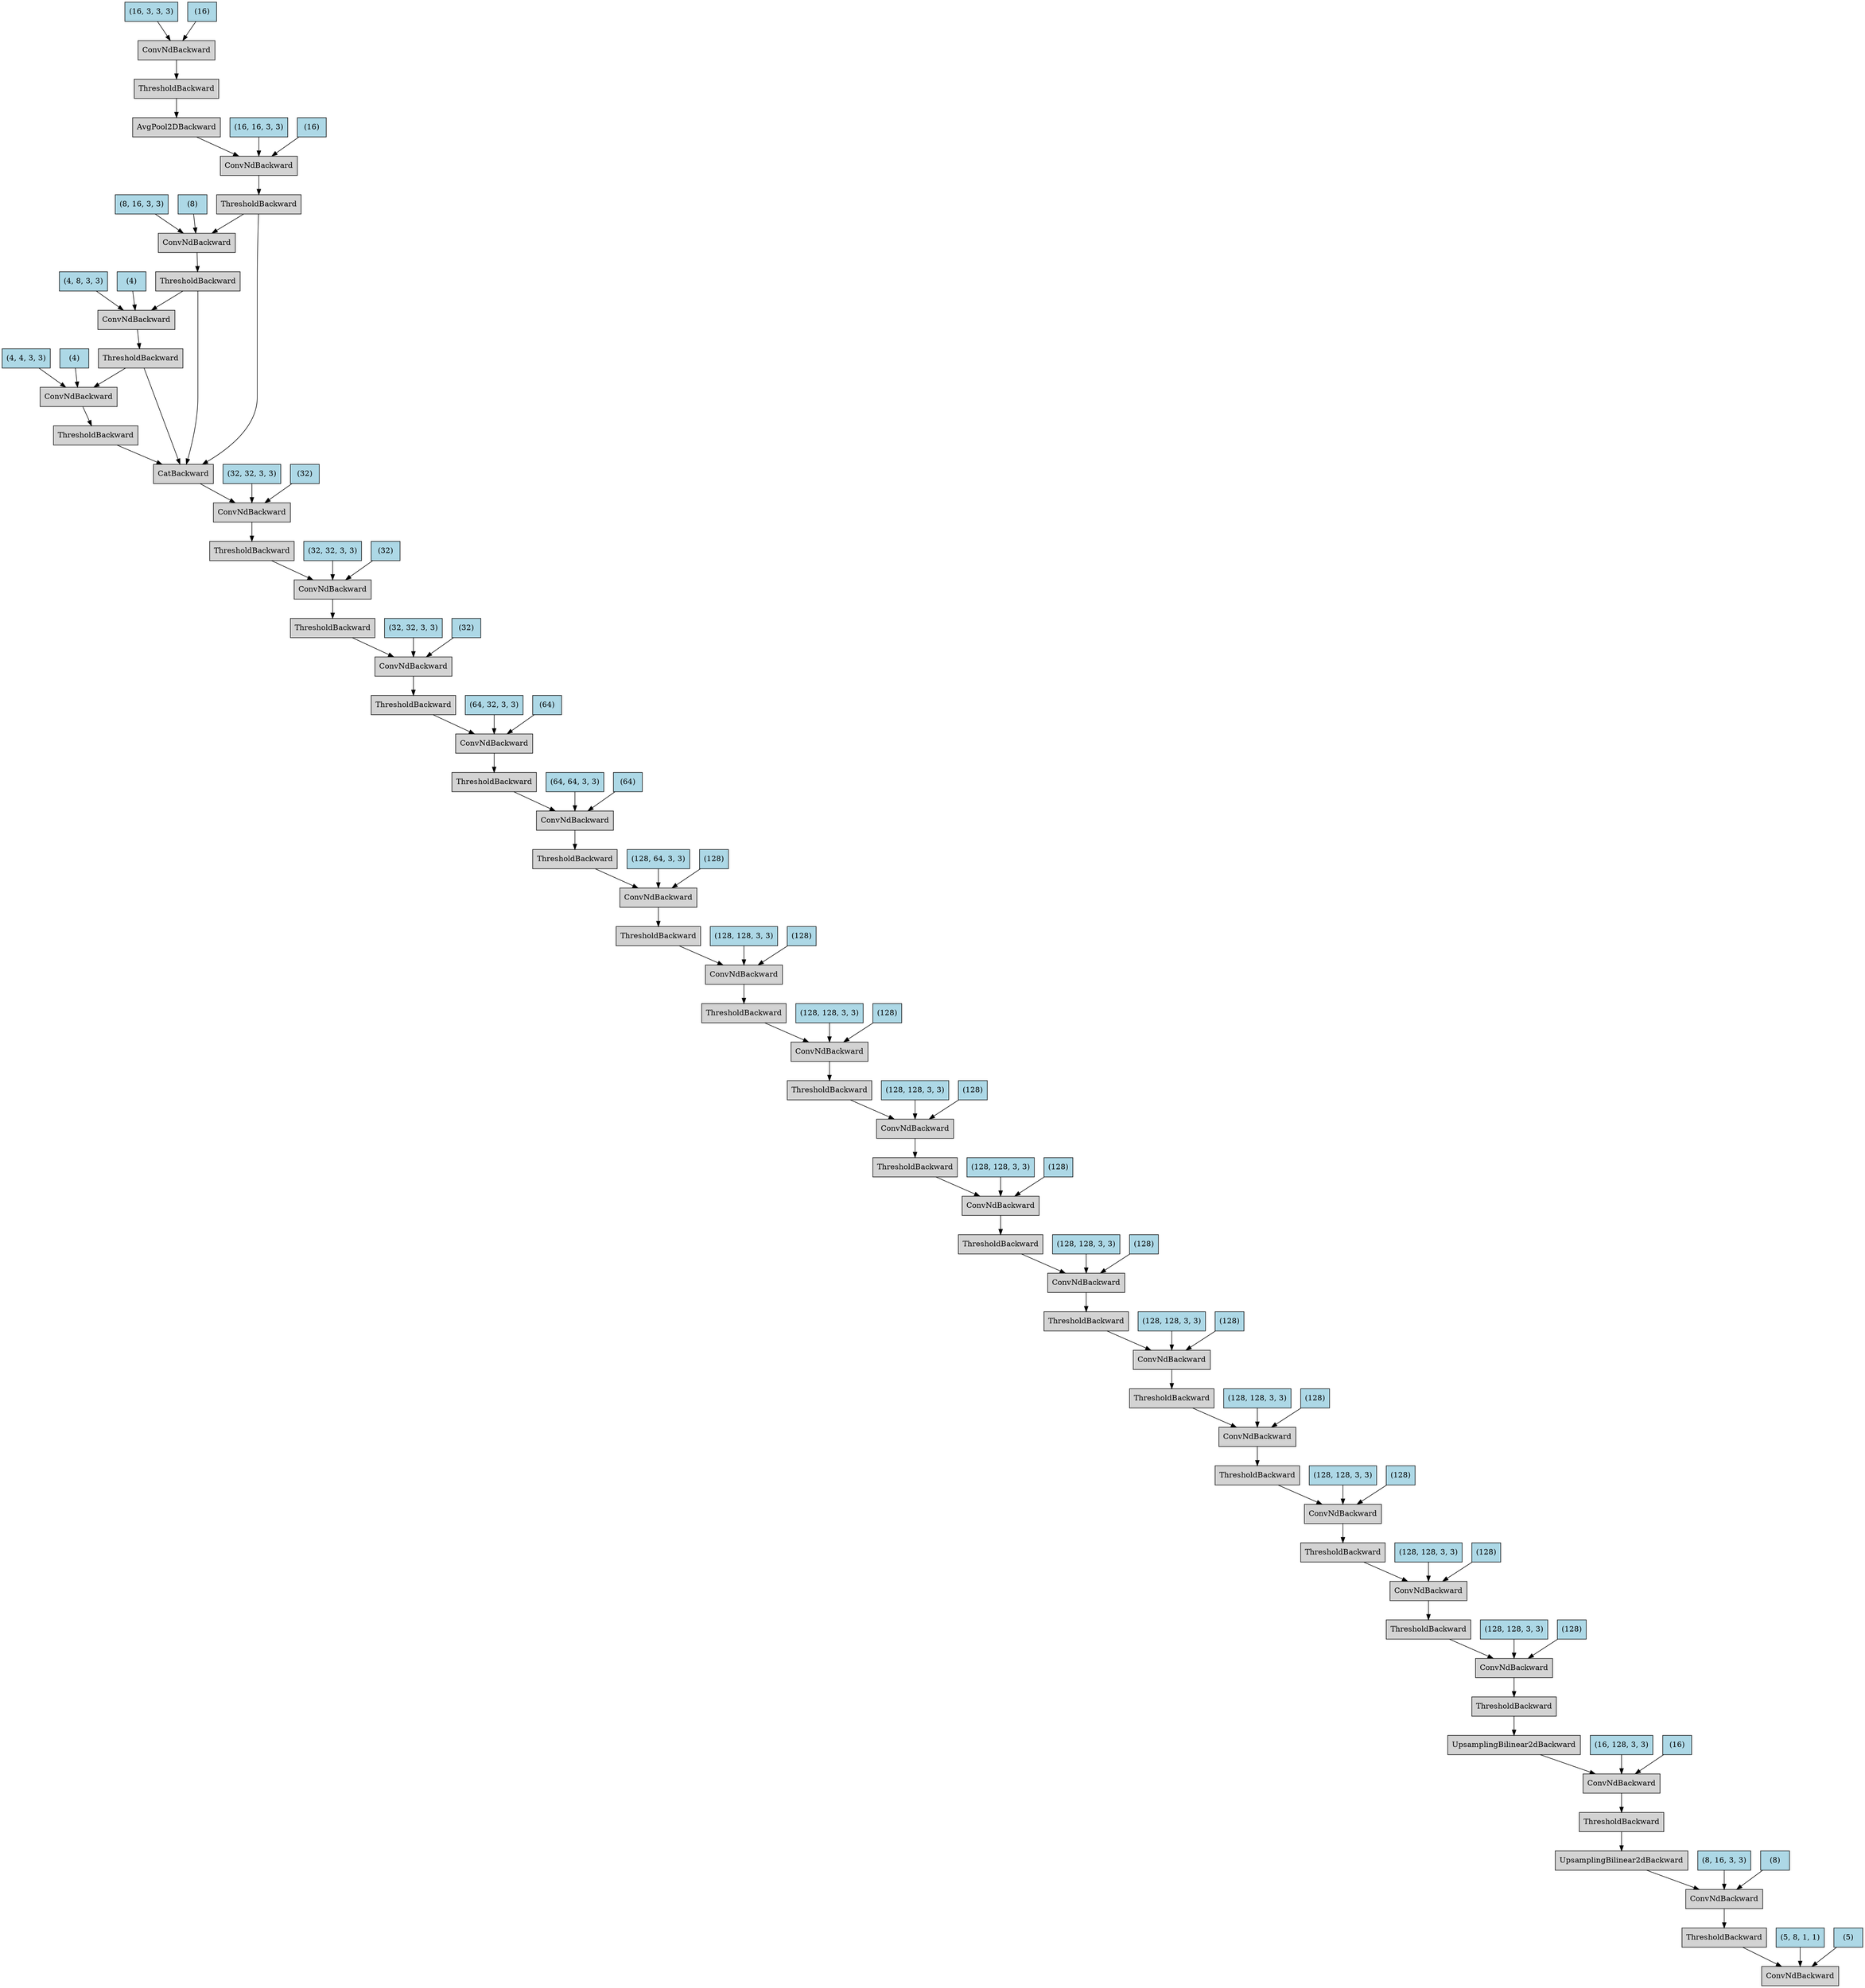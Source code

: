 // LRP
digraph {
	node [shape=box style=filled]
	96489552 [label=ConvNdBackward]
	96516048 -> 96489552
	96516048 [label=ThresholdBackward]
	96516496 -> 96516048
	96516496 [label=ConvNdBackward]
	135839216 -> 96516496
	135839216 [label=UpsamplingBilinear2dBackward]
	96517136 -> 135839216
	96517136 [label=ThresholdBackward]
	96517456 -> 96517136
	96517456 [label=ConvNdBackward]
	134794368 -> 96517456
	134794368 [label=UpsamplingBilinear2dBackward]
	96538832 -> 134794368
	96538832 [label=ThresholdBackward]
	96539152 -> 96538832
	96539152 [label=ConvNdBackward]
	96539536 -> 96539152
	96539536 [label=ThresholdBackward]
	103372944 -> 96539536
	103372944 [label=ConvNdBackward]
	103373200 -> 103372944
	103373200 [label=ThresholdBackward]
	103373520 -> 103373200
	103373520 [label=ConvNdBackward]
	103373776 -> 103373520
	103373776 [label=ThresholdBackward]
	103374096 -> 103373776
	103374096 [label=ConvNdBackward]
	103374352 -> 103374096
	103374352 [label=ThresholdBackward]
	103374672 -> 103374352
	103374672 [label=ConvNdBackward]
	103506064 -> 103374672
	103506064 [label=ThresholdBackward]
	103506384 -> 103506064
	103506384 [label=ConvNdBackward]
	103506640 -> 103506384
	103506640 [label=ThresholdBackward]
	103506960 -> 103506640
	103506960 [label=ConvNdBackward]
	103507216 -> 103506960
	103507216 [label=ThresholdBackward]
	103507536 -> 103507216
	103507536 [label=ConvNdBackward]
	103507792 -> 103507536
	103507792 [label=ThresholdBackward]
	103508112 -> 103507792
	103508112 [label=ConvNdBackward]
	103508368 -> 103508112
	103508368 [label=ThresholdBackward]
	103508688 -> 103508368
	103508688 [label=ConvNdBackward]
	103508944 -> 103508688
	103508944 [label=ThresholdBackward]
	103509264 -> 103508944
	103509264 [label=ConvNdBackward]
	103509520 -> 103509264
	103509520 [label=ThresholdBackward]
	103509840 -> 103509520
	103509840 [label=ConvNdBackward]
	103514256 -> 103509840
	103514256 [label=ThresholdBackward]
	103514576 -> 103514256
	103514576 [label=ConvNdBackward]
	103514832 -> 103514576
	103514832 [label=ThresholdBackward]
	103515152 -> 103514832
	103515152 [label=ConvNdBackward]
	103515408 -> 103515152
	103515408 [label=ThresholdBackward]
	103515728 -> 103515408
	103515728 [label=ConvNdBackward]
	103515984 -> 103515728
	103515984 [label=ThresholdBackward]
	103516304 -> 103515984
	103516304 [label=ConvNdBackward]
	103516560 -> 103516304
	103516560 [label=CatBackward]
	103516816 -> 103516560
	103516816 [label=ThresholdBackward]
	103517264 -> 103516816
	103517264 [label=ConvNdBackward]
	103517520 -> 103517264
	103517520 [label=AvgPool2DBackward]
	103517840 -> 103517520
	103517840 [label=ThresholdBackward]
	103518096 -> 103517840
	103518096 [label=ConvNdBackward]
	103518416 -> 103518096
	103518416 [label="(16, 3, 3, 3)" fillcolor=lightblue]
	103518352 -> 103518096
	103518352 [label="(16)" fillcolor=lightblue]
	103517456 -> 103517264
	103517456 [label="(16, 16, 3, 3)" fillcolor=lightblue]
	103517584 -> 103517264
	103517584 [label="(16)" fillcolor=lightblue]
	103516880 -> 103516560
	103516880 [label=ThresholdBackward]
	103517648 -> 103516880
	103517648 [label=ConvNdBackward]
	103516816 -> 103517648
	103518864 -> 103517648
	103518864 [label="(8, 16, 3, 3)" fillcolor=lightblue]
	103518800 -> 103517648
	103518800 [label="(8)" fillcolor=lightblue]
	103516944 -> 103516560
	103516944 [label=ThresholdBackward]
	103519184 -> 103516944
	103519184 [label=ConvNdBackward]
	103516880 -> 103519184
	103519376 -> 103519184
	103519376 [label="(4, 8, 3, 3)" fillcolor=lightblue]
	103519312 -> 103519184
	103519312 [label="(4)" fillcolor=lightblue]
	103517008 -> 103516560
	103517008 [label=ThresholdBackward]
	103519696 -> 103517008
	103519696 [label=ConvNdBackward]
	103516944 -> 103519696
	103519888 -> 103519696
	103519888 [label="(4, 4, 3, 3)" fillcolor=lightblue]
	103519824 -> 103519696
	103519824 [label="(4)" fillcolor=lightblue]
	103516496 -> 103516304
	103516496 [label="(32, 32, 3, 3)" fillcolor=lightblue]
	103516624 -> 103516304
	103516624 [label="(32)" fillcolor=lightblue]
	103515920 -> 103515728
	103515920 [label="(32, 32, 3, 3)" fillcolor=lightblue]
	103516048 -> 103515728
	103516048 [label="(32)" fillcolor=lightblue]
	103515344 -> 103515152
	103515344 [label="(32, 32, 3, 3)" fillcolor=lightblue]
	103515472 -> 103515152
	103515472 [label="(32)" fillcolor=lightblue]
	103514768 -> 103514576
	103514768 [label="(64, 32, 3, 3)" fillcolor=lightblue]
	103514896 -> 103514576
	103514896 [label="(64)" fillcolor=lightblue]
	103514192 -> 103509840
	103514192 [label="(64, 64, 3, 3)" fillcolor=lightblue]
	103514320 -> 103509840
	103514320 [label="(64)" fillcolor=lightblue]
	103509456 -> 103509264
	103509456 [label="(128, 64, 3, 3)" fillcolor=lightblue]
	103509584 -> 103509264
	103509584 [label="(128)" fillcolor=lightblue]
	103508880 -> 103508688
	103508880 [label="(128, 128, 3, 3)" fillcolor=lightblue]
	103509008 -> 103508688
	103509008 [label="(128)" fillcolor=lightblue]
	103508304 -> 103508112
	103508304 [label="(128, 128, 3, 3)" fillcolor=lightblue]
	103508432 -> 103508112
	103508432 [label="(128)" fillcolor=lightblue]
	103507728 -> 103507536
	103507728 [label="(128, 128, 3, 3)" fillcolor=lightblue]
	103507856 -> 103507536
	103507856 [label="(128)" fillcolor=lightblue]
	103507152 -> 103506960
	103507152 [label="(128, 128, 3, 3)" fillcolor=lightblue]
	103507280 -> 103506960
	103507280 [label="(128)" fillcolor=lightblue]
	103506576 -> 103506384
	103506576 [label="(128, 128, 3, 3)" fillcolor=lightblue]
	103506704 -> 103506384
	103506704 [label="(128)" fillcolor=lightblue]
	103506000 -> 103374672
	103506000 [label="(128, 128, 3, 3)" fillcolor=lightblue]
	103506128 -> 103374672
	103506128 [label="(128)" fillcolor=lightblue]
	103374288 -> 103374096
	103374288 [label="(128, 128, 3, 3)" fillcolor=lightblue]
	103374416 -> 103374096
	103374416 [label="(128)" fillcolor=lightblue]
	103373712 -> 103373520
	103373712 [label="(128, 128, 3, 3)" fillcolor=lightblue]
	103373840 -> 103373520
	103373840 [label="(128)" fillcolor=lightblue]
	103373136 -> 103372944
	103373136 [label="(128, 128, 3, 3)" fillcolor=lightblue]
	103373264 -> 103372944
	103373264 [label="(128)" fillcolor=lightblue]
	96539408 -> 96539152
	96539408 [label="(128, 128, 3, 3)" fillcolor=lightblue]
	96539664 -> 96539152
	96539664 [label="(128)" fillcolor=lightblue]
	96517904 -> 96517456
	96517904 [label="(16, 128, 3, 3)" fillcolor=lightblue]
	96517776 -> 96517456
	96517776 [label="(16)" fillcolor=lightblue]
	96516816 -> 96516496
	96516816 [label="(8, 16, 3, 3)" fillcolor=lightblue]
	96516688 -> 96516496
	96516688 [label="(8)" fillcolor=lightblue]
	96515984 -> 96489552
	96515984 [label="(5, 8, 1, 1)" fillcolor=lightblue]
	96516176 -> 96489552
	96516176 [label="(5)" fillcolor=lightblue]
}
